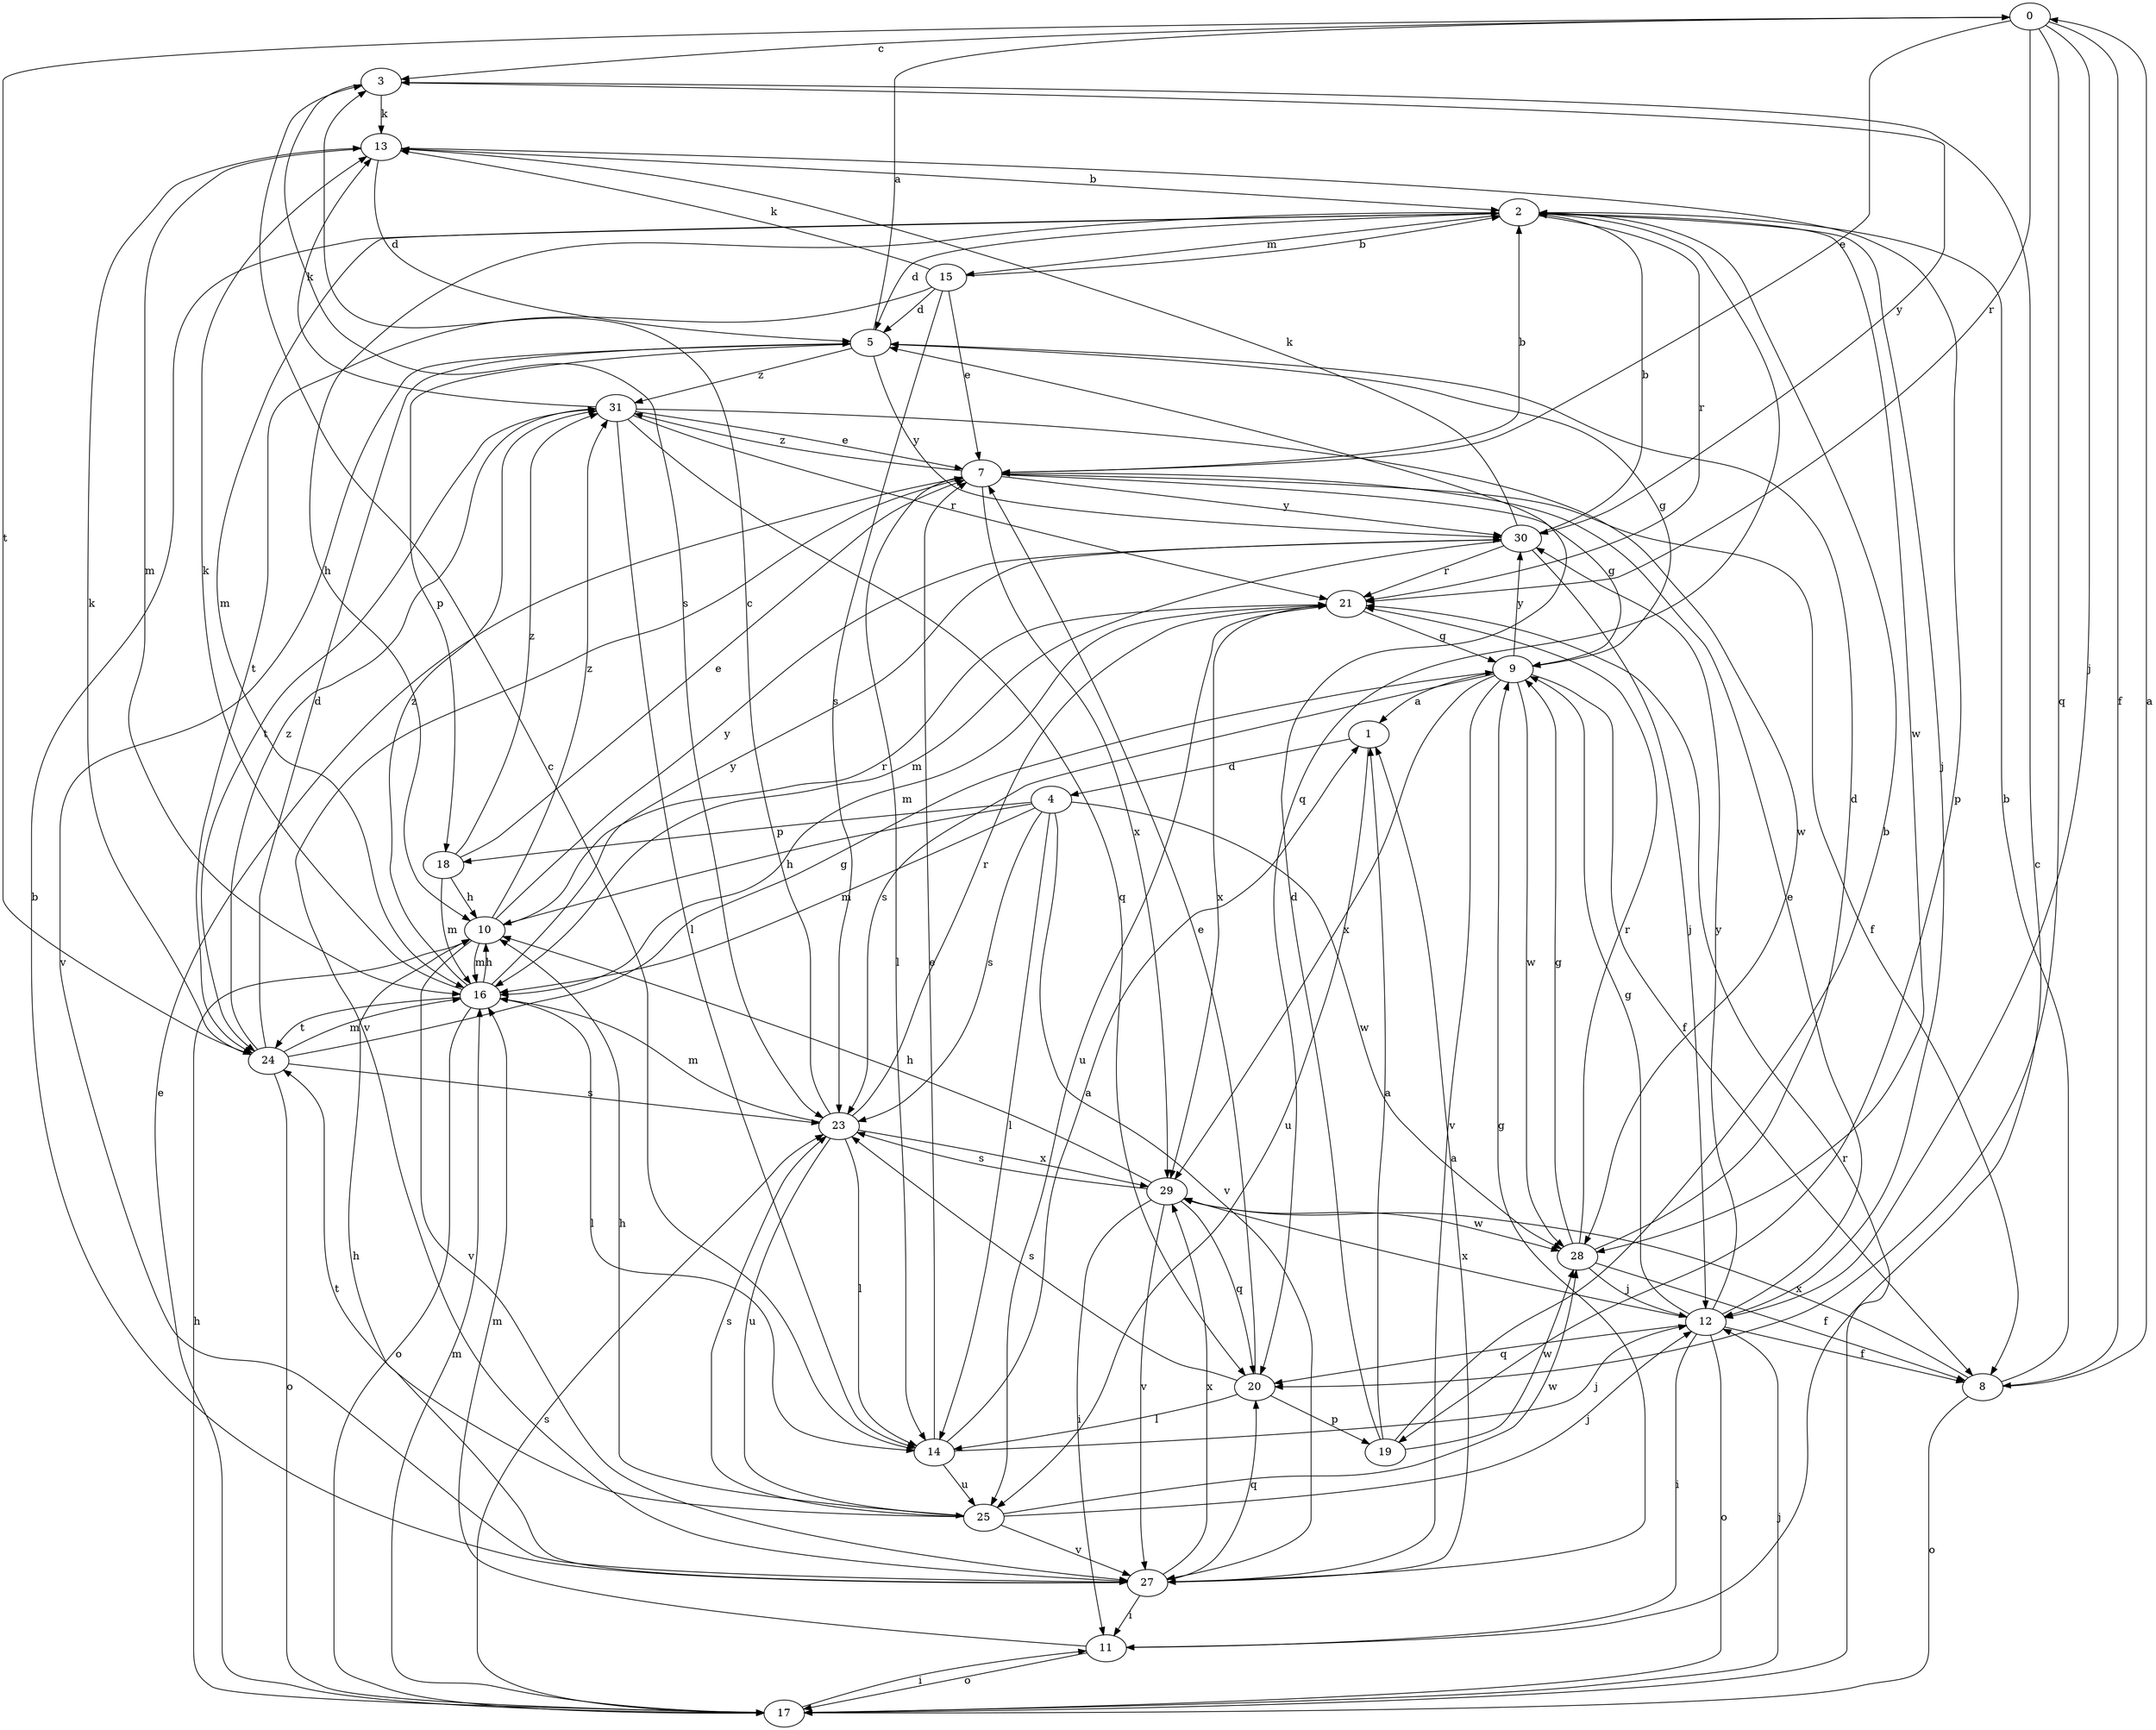 strict digraph  {
0;
1;
2;
3;
4;
5;
7;
8;
9;
10;
11;
12;
13;
14;
15;
16;
17;
18;
19;
20;
21;
23;
24;
25;
27;
28;
29;
30;
31;
0 -> 3  [label=c];
0 -> 7  [label=e];
0 -> 8  [label=f];
0 -> 12  [label=j];
0 -> 20  [label=q];
0 -> 21  [label=r];
0 -> 24  [label=t];
1 -> 4  [label=d];
1 -> 25  [label=u];
2 -> 5  [label=d];
2 -> 10  [label=h];
2 -> 12  [label=j];
2 -> 15  [label=m];
2 -> 16  [label=m];
2 -> 20  [label=q];
2 -> 21  [label=r];
2 -> 28  [label=w];
3 -> 13  [label=k];
3 -> 23  [label=s];
3 -> 30  [label=y];
4 -> 10  [label=h];
4 -> 14  [label=l];
4 -> 16  [label=m];
4 -> 18  [label=p];
4 -> 23  [label=s];
4 -> 27  [label=v];
4 -> 28  [label=w];
5 -> 0  [label=a];
5 -> 9  [label=g];
5 -> 18  [label=p];
5 -> 27  [label=v];
5 -> 30  [label=y];
5 -> 31  [label=z];
7 -> 2  [label=b];
7 -> 8  [label=f];
7 -> 9  [label=g];
7 -> 14  [label=l];
7 -> 27  [label=v];
7 -> 29  [label=x];
7 -> 30  [label=y];
7 -> 31  [label=z];
8 -> 0  [label=a];
8 -> 2  [label=b];
8 -> 17  [label=o];
8 -> 29  [label=x];
9 -> 1  [label=a];
9 -> 8  [label=f];
9 -> 23  [label=s];
9 -> 27  [label=v];
9 -> 28  [label=w];
9 -> 29  [label=x];
9 -> 30  [label=y];
10 -> 16  [label=m];
10 -> 21  [label=r];
10 -> 27  [label=v];
10 -> 30  [label=y];
10 -> 31  [label=z];
11 -> 3  [label=c];
11 -> 16  [label=m];
11 -> 17  [label=o];
12 -> 7  [label=e];
12 -> 8  [label=f];
12 -> 9  [label=g];
12 -> 11  [label=i];
12 -> 17  [label=o];
12 -> 20  [label=q];
12 -> 29  [label=x];
12 -> 30  [label=y];
13 -> 2  [label=b];
13 -> 5  [label=d];
13 -> 16  [label=m];
13 -> 19  [label=p];
14 -> 1  [label=a];
14 -> 3  [label=c];
14 -> 7  [label=e];
14 -> 12  [label=j];
14 -> 25  [label=u];
15 -> 2  [label=b];
15 -> 5  [label=d];
15 -> 7  [label=e];
15 -> 13  [label=k];
15 -> 23  [label=s];
15 -> 24  [label=t];
16 -> 10  [label=h];
16 -> 13  [label=k];
16 -> 14  [label=l];
16 -> 17  [label=o];
16 -> 24  [label=t];
16 -> 30  [label=y];
16 -> 31  [label=z];
17 -> 7  [label=e];
17 -> 10  [label=h];
17 -> 11  [label=i];
17 -> 12  [label=j];
17 -> 16  [label=m];
17 -> 21  [label=r];
17 -> 23  [label=s];
18 -> 7  [label=e];
18 -> 10  [label=h];
18 -> 16  [label=m];
18 -> 31  [label=z];
19 -> 1  [label=a];
19 -> 2  [label=b];
19 -> 5  [label=d];
19 -> 28  [label=w];
20 -> 7  [label=e];
20 -> 14  [label=l];
20 -> 19  [label=p];
20 -> 23  [label=s];
21 -> 9  [label=g];
21 -> 16  [label=m];
21 -> 25  [label=u];
21 -> 29  [label=x];
23 -> 3  [label=c];
23 -> 14  [label=l];
23 -> 16  [label=m];
23 -> 21  [label=r];
23 -> 25  [label=u];
23 -> 29  [label=x];
24 -> 5  [label=d];
24 -> 9  [label=g];
24 -> 13  [label=k];
24 -> 16  [label=m];
24 -> 17  [label=o];
24 -> 23  [label=s];
24 -> 31  [label=z];
25 -> 10  [label=h];
25 -> 12  [label=j];
25 -> 23  [label=s];
25 -> 24  [label=t];
25 -> 27  [label=v];
25 -> 28  [label=w];
27 -> 1  [label=a];
27 -> 2  [label=b];
27 -> 9  [label=g];
27 -> 10  [label=h];
27 -> 11  [label=i];
27 -> 20  [label=q];
27 -> 29  [label=x];
28 -> 5  [label=d];
28 -> 8  [label=f];
28 -> 9  [label=g];
28 -> 12  [label=j];
28 -> 21  [label=r];
29 -> 10  [label=h];
29 -> 11  [label=i];
29 -> 20  [label=q];
29 -> 23  [label=s];
29 -> 27  [label=v];
29 -> 28  [label=w];
30 -> 2  [label=b];
30 -> 12  [label=j];
30 -> 13  [label=k];
30 -> 16  [label=m];
30 -> 21  [label=r];
31 -> 7  [label=e];
31 -> 13  [label=k];
31 -> 14  [label=l];
31 -> 20  [label=q];
31 -> 21  [label=r];
31 -> 24  [label=t];
31 -> 28  [label=w];
}
